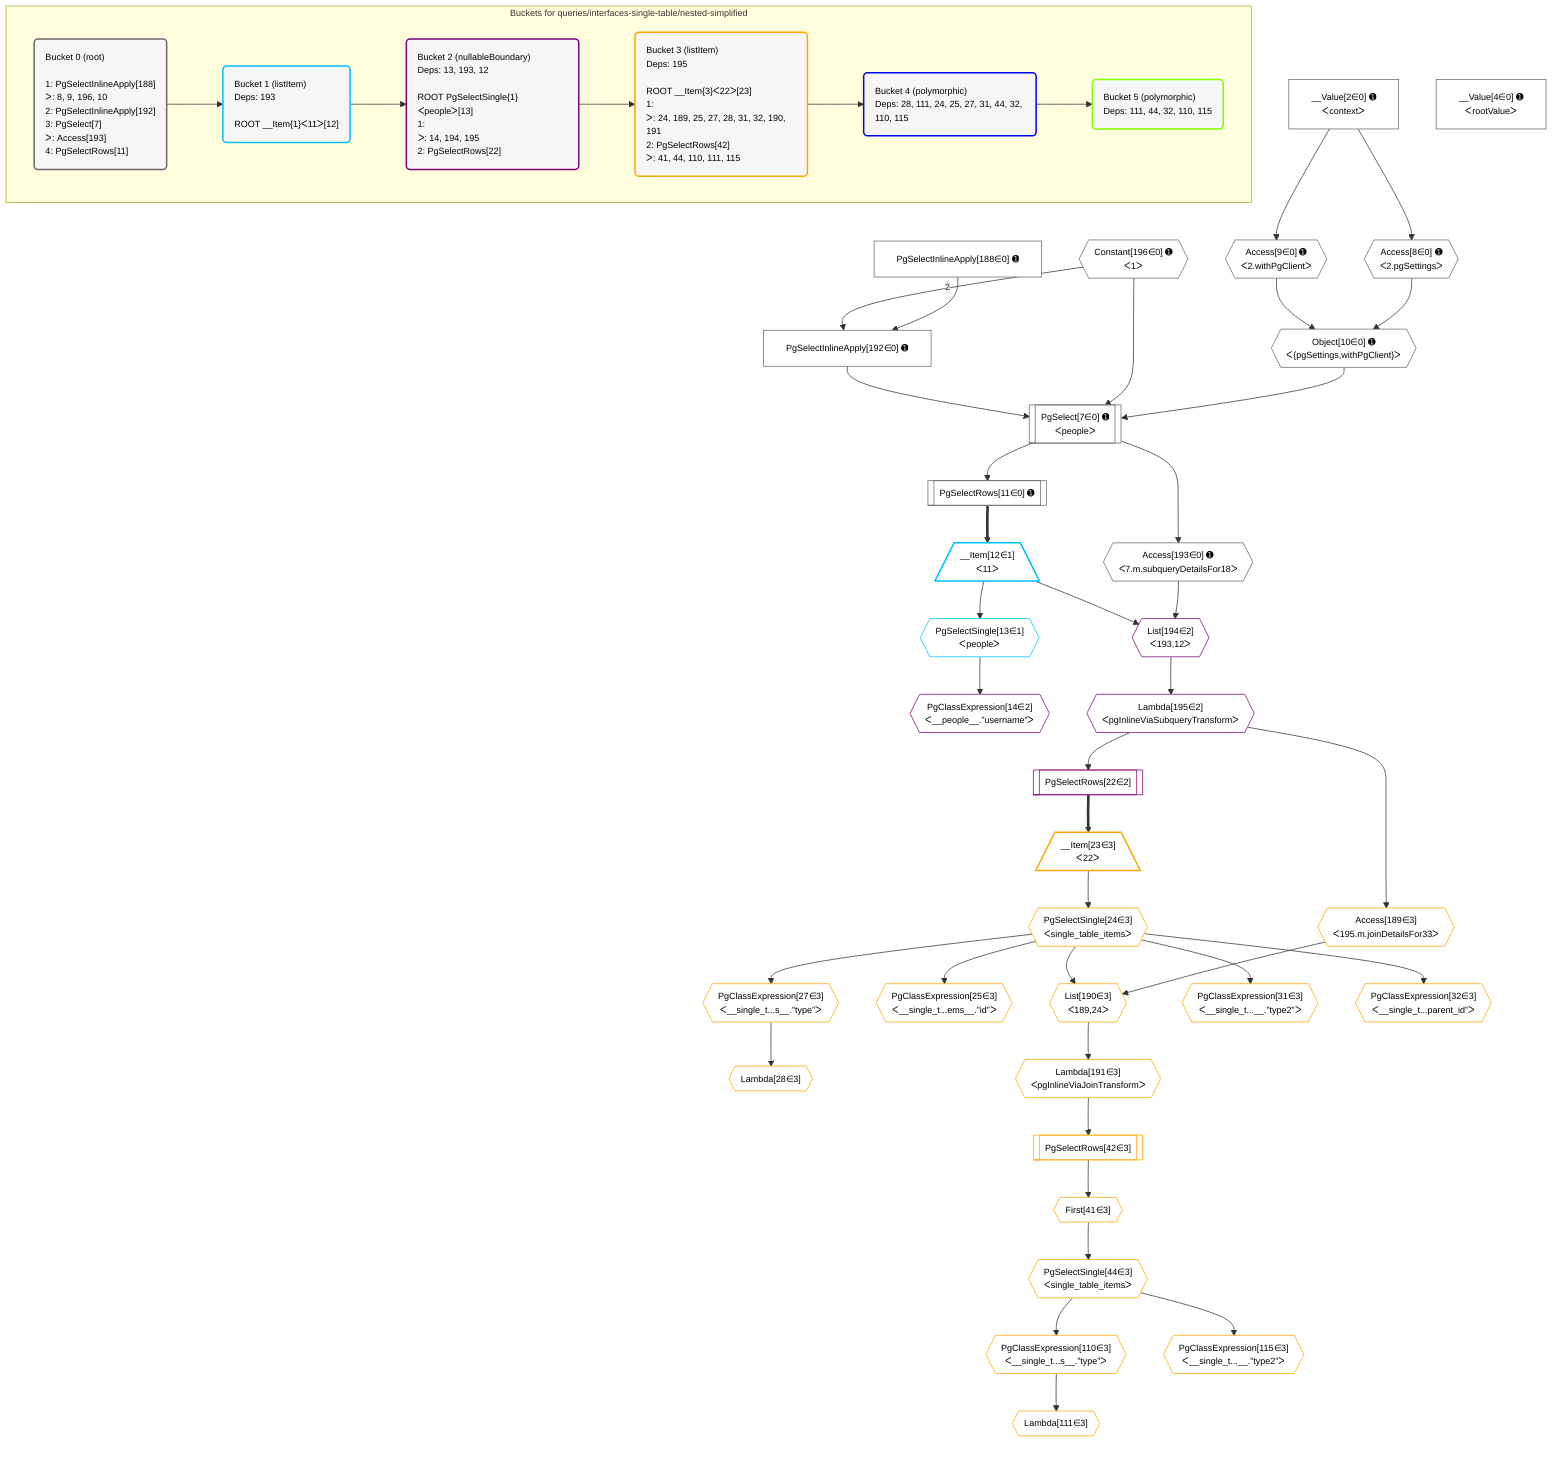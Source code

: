 %%{init: {'themeVariables': { 'fontSize': '12px'}}}%%
graph TD
    classDef path fill:#eee,stroke:#000,color:#000
    classDef plan fill:#fff,stroke-width:1px,color:#000
    classDef itemplan fill:#fff,stroke-width:2px,color:#000
    classDef unbatchedplan fill:#dff,stroke-width:1px,color:#000
    classDef sideeffectplan fill:#fcc,stroke-width:2px,color:#000
    classDef bucket fill:#f6f6f6,color:#000,stroke-width:2px,text-align:left

    subgraph "Buckets for queries/interfaces-single-table/nested-simplified"
    Bucket0("Bucket 0 (root)<br /><br />1: PgSelectInlineApply[188]<br />ᐳ: 8, 9, 196, 10<br />2: PgSelectInlineApply[192]<br />3: PgSelect[7]<br />ᐳ: Access[193]<br />4: PgSelectRows[11]"):::bucket
    Bucket1("Bucket 1 (listItem)<br />Deps: 193<br /><br />ROOT __Item{1}ᐸ11ᐳ[12]"):::bucket
    Bucket2("Bucket 2 (nullableBoundary)<br />Deps: 13, 193, 12<br /><br />ROOT PgSelectSingle{1}ᐸpeopleᐳ[13]<br />1: <br />ᐳ: 14, 194, 195<br />2: PgSelectRows[22]"):::bucket
    Bucket3("Bucket 3 (listItem)<br />Deps: 195<br /><br />ROOT __Item{3}ᐸ22ᐳ[23]<br />1: <br />ᐳ: 24, 189, 25, 27, 28, 31, 32, 190, 191<br />2: PgSelectRows[42]<br />ᐳ: 41, 44, 110, 111, 115"):::bucket
    Bucket4("Bucket 4 (polymorphic)<br />Deps: 28, 111, 24, 25, 27, 31, 44, 32, 110, 115"):::bucket
    Bucket5("Bucket 5 (polymorphic)<br />Deps: 111, 44, 32, 110, 115"):::bucket
    end
    Bucket0 --> Bucket1
    Bucket1 --> Bucket2
    Bucket2 --> Bucket3
    Bucket3 --> Bucket4
    Bucket4 --> Bucket5

    %% plan dependencies
    PgSelect7[["PgSelect[7∈0] ➊<br />ᐸpeopleᐳ"]]:::plan
    Object10{{"Object[10∈0] ➊<br />ᐸ{pgSettings,withPgClient}ᐳ"}}:::plan
    Constant196{{"Constant[196∈0] ➊<br />ᐸ1ᐳ"}}:::plan
    PgSelectInlineApply192["PgSelectInlineApply[192∈0] ➊"]:::plan
    Object10 & Constant196 & PgSelectInlineApply192 --> PgSelect7
    PgSelectInlineApply188["PgSelectInlineApply[188∈0] ➊"]:::plan
    PgSelectInlineApply188 --> PgSelectInlineApply192
    Constant196 -- 2 --> PgSelectInlineApply192
    Access8{{"Access[8∈0] ➊<br />ᐸ2.pgSettingsᐳ"}}:::plan
    Access9{{"Access[9∈0] ➊<br />ᐸ2.withPgClientᐳ"}}:::plan
    Access8 & Access9 --> Object10
    __Value2["__Value[2∈0] ➊<br />ᐸcontextᐳ"]:::plan
    __Value2 --> Access8
    __Value2 --> Access9
    PgSelectRows11[["PgSelectRows[11∈0] ➊"]]:::plan
    PgSelect7 --> PgSelectRows11
    Access193{{"Access[193∈0] ➊<br />ᐸ7.m.subqueryDetailsFor18ᐳ"}}:::plan
    PgSelect7 --> Access193
    __Value4["__Value[4∈0] ➊<br />ᐸrootValueᐳ"]:::plan
    __Item12[/"__Item[12∈1]<br />ᐸ11ᐳ"\]:::itemplan
    PgSelectRows11 ==> __Item12
    PgSelectSingle13{{"PgSelectSingle[13∈1]<br />ᐸpeopleᐳ"}}:::plan
    __Item12 --> PgSelectSingle13
    List194{{"List[194∈2]<br />ᐸ193,12ᐳ"}}:::plan
    Access193 & __Item12 --> List194
    PgClassExpression14{{"PgClassExpression[14∈2]<br />ᐸ__people__.”username”ᐳ"}}:::plan
    PgSelectSingle13 --> PgClassExpression14
    PgSelectRows22[["PgSelectRows[22∈2]"]]:::plan
    Lambda195{{"Lambda[195∈2]<br />ᐸpgInlineViaSubqueryTransformᐳ"}}:::plan
    Lambda195 --> PgSelectRows22
    List194 --> Lambda195
    List190{{"List[190∈3]<br />ᐸ189,24ᐳ"}}:::plan
    Access189{{"Access[189∈3]<br />ᐸ195.m.joinDetailsFor33ᐳ"}}:::plan
    PgSelectSingle24{{"PgSelectSingle[24∈3]<br />ᐸsingle_table_itemsᐳ"}}:::plan
    Access189 & PgSelectSingle24 --> List190
    __Item23[/"__Item[23∈3]<br />ᐸ22ᐳ"\]:::itemplan
    PgSelectRows22 ==> __Item23
    __Item23 --> PgSelectSingle24
    PgClassExpression25{{"PgClassExpression[25∈3]<br />ᐸ__single_t...ems__.”id”ᐳ"}}:::plan
    PgSelectSingle24 --> PgClassExpression25
    PgClassExpression27{{"PgClassExpression[27∈3]<br />ᐸ__single_t...s__.”type”ᐳ"}}:::plan
    PgSelectSingle24 --> PgClassExpression27
    Lambda28{{"Lambda[28∈3]"}}:::plan
    PgClassExpression27 --> Lambda28
    PgClassExpression31{{"PgClassExpression[31∈3]<br />ᐸ__single_t...__.”type2”ᐳ"}}:::plan
    PgSelectSingle24 --> PgClassExpression31
    PgClassExpression32{{"PgClassExpression[32∈3]<br />ᐸ__single_t...parent_id”ᐳ"}}:::plan
    PgSelectSingle24 --> PgClassExpression32
    First41{{"First[41∈3]"}}:::plan
    PgSelectRows42[["PgSelectRows[42∈3]"]]:::plan
    PgSelectRows42 --> First41
    Lambda191{{"Lambda[191∈3]<br />ᐸpgInlineViaJoinTransformᐳ"}}:::plan
    Lambda191 --> PgSelectRows42
    PgSelectSingle44{{"PgSelectSingle[44∈3]<br />ᐸsingle_table_itemsᐳ"}}:::plan
    First41 --> PgSelectSingle44
    PgClassExpression110{{"PgClassExpression[110∈3]<br />ᐸ__single_t...s__.”type”ᐳ"}}:::plan
    PgSelectSingle44 --> PgClassExpression110
    Lambda111{{"Lambda[111∈3]"}}:::plan
    PgClassExpression110 --> Lambda111
    PgClassExpression115{{"PgClassExpression[115∈3]<br />ᐸ__single_t...__.”type2”ᐳ"}}:::plan
    PgSelectSingle44 --> PgClassExpression115
    Lambda195 --> Access189
    List190 --> Lambda191

    %% define steps
    classDef bucket0 stroke:#696969
    class Bucket0,__Value2,__Value4,PgSelect7,Access8,Access9,Object10,PgSelectRows11,PgSelectInlineApply188,PgSelectInlineApply192,Access193,Constant196 bucket0
    classDef bucket1 stroke:#00bfff
    class Bucket1,__Item12,PgSelectSingle13 bucket1
    classDef bucket2 stroke:#7f007f
    class Bucket2,PgClassExpression14,PgSelectRows22,List194,Lambda195 bucket2
    classDef bucket3 stroke:#ffa500
    class Bucket3,__Item23,PgSelectSingle24,PgClassExpression25,PgClassExpression27,Lambda28,PgClassExpression31,PgClassExpression32,First41,PgSelectRows42,PgSelectSingle44,PgClassExpression110,Lambda111,PgClassExpression115,Access189,List190,Lambda191 bucket3
    classDef bucket4 stroke:#0000ff
    class Bucket4 bucket4
    classDef bucket5 stroke:#7fff00
    class Bucket5 bucket5